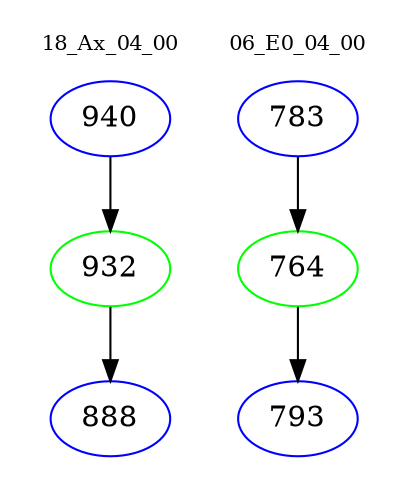 digraph{
subgraph cluster_0 {
color = white
label = "18_Ax_04_00";
fontsize=10;
T0_940 [label="940", color="blue"]
T0_940 -> T0_932 [color="black"]
T0_932 [label="932", color="green"]
T0_932 -> T0_888 [color="black"]
T0_888 [label="888", color="blue"]
}
subgraph cluster_1 {
color = white
label = "06_E0_04_00";
fontsize=10;
T1_783 [label="783", color="blue"]
T1_783 -> T1_764 [color="black"]
T1_764 [label="764", color="green"]
T1_764 -> T1_793 [color="black"]
T1_793 [label="793", color="blue"]
}
}

